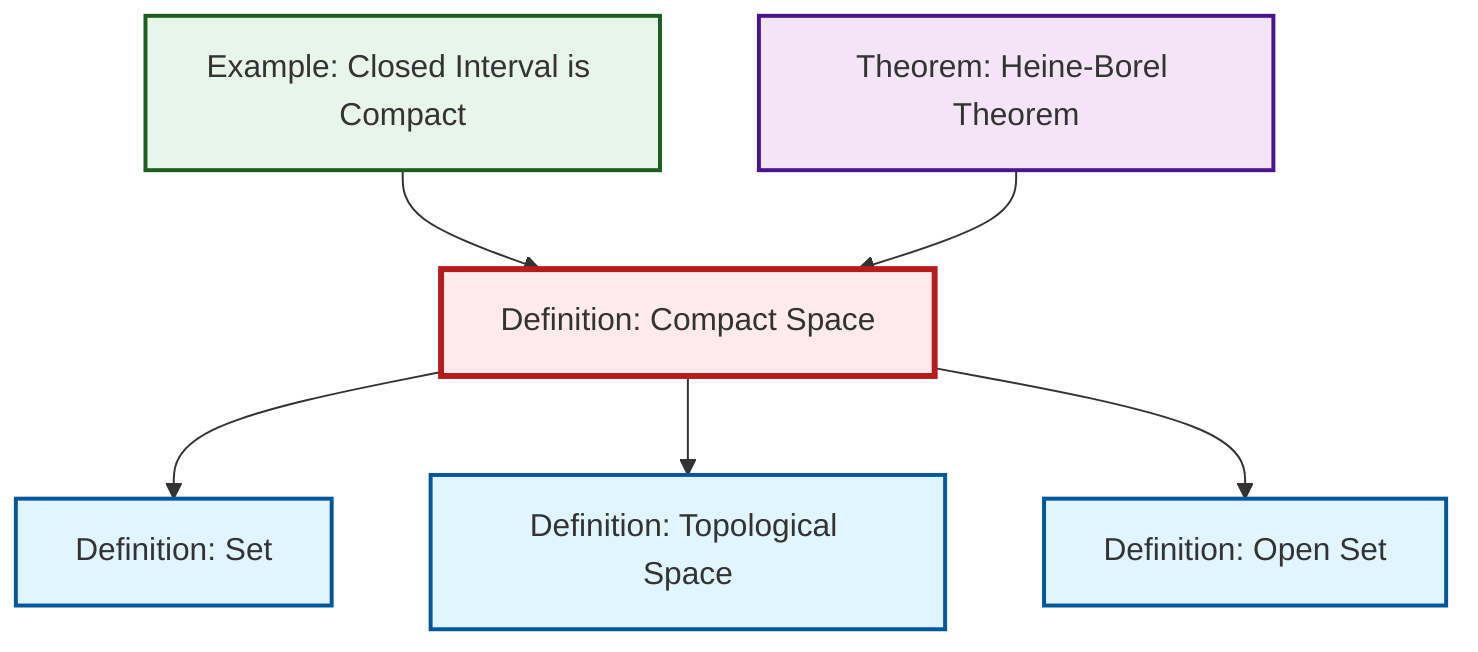 graph TD
    classDef definition fill:#e1f5fe,stroke:#01579b,stroke-width:2px
    classDef theorem fill:#f3e5f5,stroke:#4a148c,stroke-width:2px
    classDef axiom fill:#fff3e0,stroke:#e65100,stroke-width:2px
    classDef example fill:#e8f5e9,stroke:#1b5e20,stroke-width:2px
    classDef current fill:#ffebee,stroke:#b71c1c,stroke-width:3px
    def-set["Definition: Set"]:::definition
    def-topological-space["Definition: Topological Space"]:::definition
    ex-closed-interval-compact["Example: Closed Interval is Compact"]:::example
    def-compact["Definition: Compact Space"]:::definition
    thm-heine-borel["Theorem: Heine-Borel Theorem"]:::theorem
    def-open-set["Definition: Open Set"]:::definition
    ex-closed-interval-compact --> def-compact
    thm-heine-borel --> def-compact
    def-compact --> def-set
    def-compact --> def-topological-space
    def-compact --> def-open-set
    class def-compact current